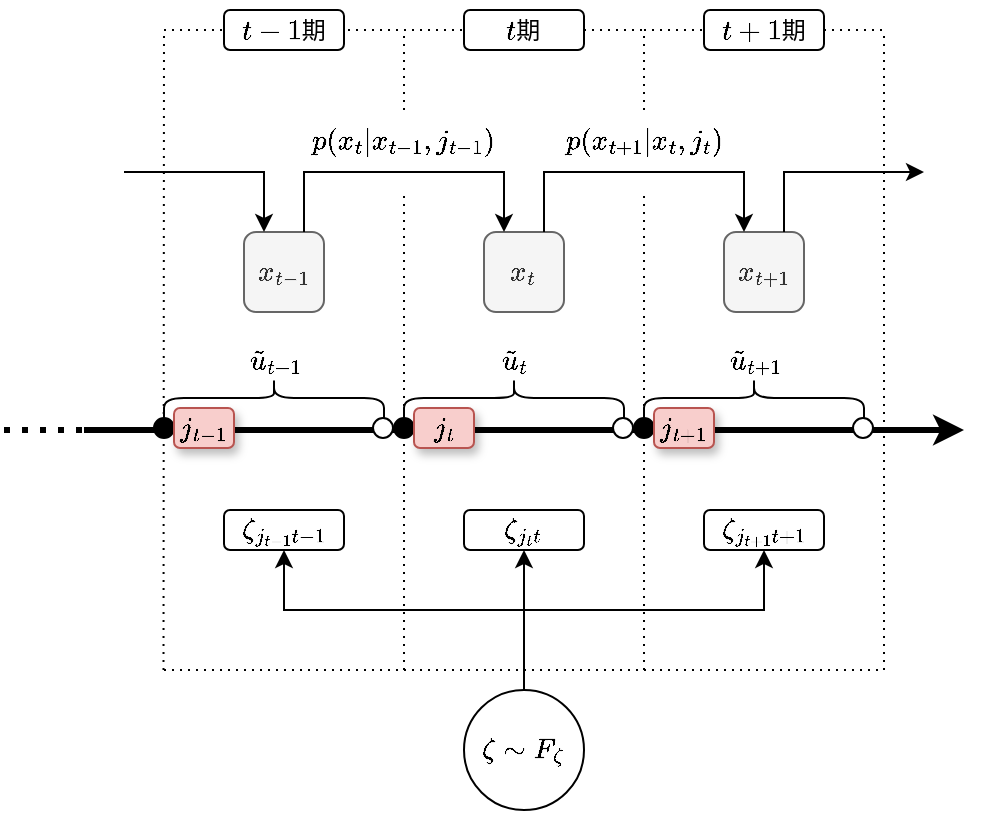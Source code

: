 <mxfile version="26.1.0">
  <diagram id="3Rih0LlTUlj0f0-8ESTR" name="第 1 页">
    <mxGraphModel dx="616" dy="476" grid="1" gridSize="10" guides="1" tooltips="1" connect="1" arrows="1" fold="1" page="1" pageScale="1" pageWidth="827" pageHeight="1169" math="1" shadow="0">
      <root>
        <mxCell id="0" />
        <mxCell id="1" parent="0" />
        <mxCell id="M8j7iO5OGsUb7T0lj8ti-1" value="" style="endArrow=classic;html=1;rounded=0;strokeWidth=3;" parent="1" edge="1">
          <mxGeometry width="50" height="50" relative="1" as="geometry">
            <mxPoint x="120" y="400" as="sourcePoint" />
            <mxPoint x="520" y="400" as="targetPoint" />
          </mxGeometry>
        </mxCell>
        <mxCell id="M8j7iO5OGsUb7T0lj8ti-21" value="" style="endArrow=none;html=1;rounded=0;strokeWidth=3;" parent="1" edge="1">
          <mxGeometry width="50" height="50" relative="1" as="geometry">
            <mxPoint x="80" y="400" as="sourcePoint" />
            <mxPoint x="120" y="400" as="targetPoint" />
          </mxGeometry>
        </mxCell>
        <mxCell id="M8j7iO5OGsUb7T0lj8ti-29" value="" style="endArrow=none;html=1;rounded=0;strokeWidth=3;dashed=1;dashPattern=1 2;" parent="1" edge="1">
          <mxGeometry width="50" height="50" relative="1" as="geometry">
            <mxPoint x="40" y="400" as="sourcePoint" />
            <mxPoint x="80" y="400" as="targetPoint" />
          </mxGeometry>
        </mxCell>
        <mxCell id="M8j7iO5OGsUb7T0lj8ti-30" value="" style="endArrow=none;dashed=1;html=1;dashPattern=1 3;strokeWidth=1;rounded=0;" parent="1" edge="1">
          <mxGeometry width="50" height="50" relative="1" as="geometry">
            <mxPoint x="240" y="520" as="sourcePoint" />
            <mxPoint x="240" y="280" as="targetPoint" />
          </mxGeometry>
        </mxCell>
        <mxCell id="M8j7iO5OGsUb7T0lj8ti-31" value="" style="endArrow=none;dashed=1;html=1;dashPattern=1 3;strokeWidth=1;rounded=0;" parent="1" edge="1">
          <mxGeometry width="50" height="50" relative="1" as="geometry">
            <mxPoint x="360" y="520" as="sourcePoint" />
            <mxPoint x="360" y="280" as="targetPoint" />
          </mxGeometry>
        </mxCell>
        <mxCell id="M8j7iO5OGsUb7T0lj8ti-33" value="" style="endArrow=none;dashed=1;html=1;dashPattern=1 3;strokeWidth=1;rounded=0;" parent="1" edge="1">
          <mxGeometry width="50" height="50" relative="1" as="geometry">
            <mxPoint x="480" y="520" as="sourcePoint" />
            <mxPoint x="480" y="200" as="targetPoint" />
          </mxGeometry>
        </mxCell>
        <mxCell id="M8j7iO5OGsUb7T0lj8ti-32" value="" style="endArrow=none;dashed=1;html=1;dashPattern=1 3;strokeWidth=1;rounded=0;" parent="1" edge="1">
          <mxGeometry width="50" height="50" relative="1" as="geometry">
            <mxPoint x="119.75" y="520" as="sourcePoint" />
            <mxPoint x="120" y="200" as="targetPoint" />
          </mxGeometry>
        </mxCell>
        <mxCell id="M8j7iO5OGsUb7T0lj8ti-44" value="" style="group" parent="1" vertex="1" connectable="0">
          <mxGeometry x="115" y="350" width="119.5" height="64" as="geometry" />
        </mxCell>
        <mxCell id="M8j7iO5OGsUb7T0lj8ti-43" value="" style="shape=curlyBracket;whiteSpace=wrap;html=1;rounded=1;labelPosition=left;verticalLabelPosition=middle;align=right;verticalAlign=middle;rotation=90;" parent="M8j7iO5OGsUb7T0lj8ti-44" vertex="1">
          <mxGeometry x="50" y="-21" width="20" height="110" as="geometry" />
        </mxCell>
        <mxCell id="M8j7iO5OGsUb7T0lj8ti-16" value="$$\tilde u_{t-1}$$" style="text;html=1;align=center;verticalAlign=middle;resizable=0;points=[];autosize=1;strokeColor=none;fillColor=none;" parent="M8j7iO5OGsUb7T0lj8ti-44" vertex="1">
          <mxGeometry x="5" width="110" height="30" as="geometry" />
        </mxCell>
        <mxCell id="M8j7iO5OGsUb7T0lj8ti-5" value="" style="ellipse;whiteSpace=wrap;html=1;aspect=fixed;fillColor=#000000;fontColor=default;fontStyle=0;labelBackgroundColor=none;" parent="M8j7iO5OGsUb7T0lj8ti-44" vertex="1">
          <mxGeometry y="44" width="10" height="10" as="geometry" />
        </mxCell>
        <mxCell id="M8j7iO5OGsUb7T0lj8ti-9" value="" style="ellipse;whiteSpace=wrap;html=1;aspect=fixed;fillColor=#FFFFFF;" parent="M8j7iO5OGsUb7T0lj8ti-44" vertex="1">
          <mxGeometry x="109.5" y="44" width="10" height="10" as="geometry" />
        </mxCell>
        <mxCell id="M8j7iO5OGsUb7T0lj8ti-105" value="$$j_{t-1}$$" style="whiteSpace=wrap;html=1;rounded=1;glass=0;shadow=1;fillColor=#f8cecc;strokeColor=#b85450;" parent="M8j7iO5OGsUb7T0lj8ti-44" vertex="1">
          <mxGeometry x="10" y="39" width="30" height="20" as="geometry" />
        </mxCell>
        <mxCell id="M8j7iO5OGsUb7T0lj8ti-49" value="" style="group" parent="1" vertex="1" connectable="0">
          <mxGeometry x="355" y="350" width="120" height="59" as="geometry" />
        </mxCell>
        <mxCell id="M8j7iO5OGsUb7T0lj8ti-28" value="$$\tilde u_{t+1}$$" style="text;html=1;align=center;verticalAlign=middle;resizable=0;points=[];autosize=1;strokeColor=none;fillColor=none;" parent="M8j7iO5OGsUb7T0lj8ti-49" vertex="1">
          <mxGeometry width="120" height="30" as="geometry" />
        </mxCell>
        <mxCell id="M8j7iO5OGsUb7T0lj8ti-25" value="&lt;span style=&quot;color: rgba(0, 0, 0, 0); font-family: monospace; font-size: 0px; text-align: start; text-wrap-mode: nowrap;&quot;&gt;%3CmxGraphModel%3E%3Croot%3E%3CmxCell%20id%3D%220%22%2F%3E%3CmxCell%20id%3D%221%22%20parent%3D%220%22%2F%3E%3CmxCell%20id%3D%222%22%20value%3D%22%22%20style%3D%22endArrow%3Dclassic%3Bhtml%3D1%3Brounded%3D0%3BentryX%3D0.25%3BentryY%3D0%3BentryDx%3D0%3BentryDy%3D0%3BexitX%3D0.5%3BexitY%3D0%3BexitDx%3D0%3BexitDy%3D0%3B%22%20edge%3D%221%22%20parent%3D%221%22%3E%3CmxGeometry%20width%3D%2250%22%20height%3D%2250%22%20relative%3D%221%22%20as%3D%22geometry%22%3E%3CmxPoint%20x%3D%22180%22%20y%3D%22280%22%20as%3D%22sourcePoint%22%2F%3E%3CmxPoint%20x%3D%22290%22%20y%3D%22280%22%20as%3D%22targetPoint%22%2F%3E%3CArray%20as%3D%22points%22%3E%3CmxPoint%20x%3D%22180%22%20y%3D%22250%22%2F%3E%3CmxPoint%20x%3D%22290%22%20y%3D%22250%22%2F%3E%3C%2FArray%3E%3C%2FmxGeometry%3E%3C%2FmxCell%3E%3C%2Froot%3E%3C%2FmxGraphModel%3E&lt;/span&gt;&lt;span style=&quot;color: rgba(0, 0, 0, 0); font-family: monospace; font-size: 0px; text-align: start; text-wrap-mode: nowrap;&quot;&gt;%3CmxGraphModel%3E%3Croot%3E%3CmxCell%20id%3D%220%22%2F%3E%3CmxCell%20id%3D%221%22%20parent%3D%220%22%2F%3E%3CmxCell%20id%3D%222%22%20value%3D%22%22%20style%3D%22endArrow%3Dclassic%3Bhtml%3D1%3Brounded%3D0%3BentryX%3D0.25%3BentryY%3D0%3BentryDx%3D0%3BentryDy%3D0%3BexitX%3D0.5%3BexitY%3D0%3BexitDx%3D0%3BexitDy%3D0%3B%22%20edge%3D%221%22%20parent%3D%221%22%3E%3CmxGeometry%20width%3D%2250%22%20height%3D%2250%22%20relative%3D%221%22%20as%3D%22geometry%22%3E%3CmxPoint%20x%3D%22180%22%20y%3D%22280%22%20as%3D%22sourcePoint%22%2F%3E%3CmxPoint%20x%3D%22290%22%20y%3D%22280%22%20as%3D%22targetPoint%22%2F%3E%3CArray%20as%3D%22points%22%3E%3CmxPoint%20x%3D%22180%22%20y%3D%22250%22%2F%3E%3CmxPoint%20x%3D%22290%22%20y%3D%22250%22%2F%3E%3C%2FArray%3E%3C%2FmxGeometry%3E%3C%2FmxCell%3E%3C%2Froot%3E%3C%2FmxGraphModel%3E&lt;/span&gt;" style="ellipse;whiteSpace=wrap;html=1;aspect=fixed;fillColor=#000000;" parent="M8j7iO5OGsUb7T0lj8ti-49" vertex="1">
          <mxGeometry y="44" width="10" height="10" as="geometry" />
        </mxCell>
        <mxCell id="M8j7iO5OGsUb7T0lj8ti-27" value="" style="ellipse;whiteSpace=wrap;html=1;aspect=fixed;fillColor=#FFFFFF;" parent="M8j7iO5OGsUb7T0lj8ti-49" vertex="1">
          <mxGeometry x="109.5" y="44" width="10" height="10" as="geometry" />
        </mxCell>
        <mxCell id="M8j7iO5OGsUb7T0lj8ti-47" value="" style="shape=curlyBracket;whiteSpace=wrap;html=1;rounded=1;labelPosition=left;verticalLabelPosition=middle;align=right;verticalAlign=middle;rotation=90;" parent="M8j7iO5OGsUb7T0lj8ti-49" vertex="1">
          <mxGeometry x="50" y="-21" width="20" height="110" as="geometry" />
        </mxCell>
        <mxCell id="M8j7iO5OGsUb7T0lj8ti-108" value="$$j_{t+1}$$" style="whiteSpace=wrap;html=1;rounded=1;glass=0;shadow=1;fillColor=#f8cecc;strokeColor=#b85450;" parent="M8j7iO5OGsUb7T0lj8ti-49" vertex="1">
          <mxGeometry x="10" y="39" width="30" height="20" as="geometry" />
        </mxCell>
        <mxCell id="M8j7iO5OGsUb7T0lj8ti-75" value="" style="group" parent="1" vertex="1" connectable="0">
          <mxGeometry x="235" y="350" width="119.5" height="59" as="geometry" />
        </mxCell>
        <mxCell id="M8j7iO5OGsUb7T0lj8ti-76" value="" style="shape=curlyBracket;whiteSpace=wrap;html=1;rounded=1;labelPosition=left;verticalLabelPosition=middle;align=right;verticalAlign=middle;rotation=90;" parent="M8j7iO5OGsUb7T0lj8ti-75" vertex="1">
          <mxGeometry x="50" y="-21" width="20" height="110" as="geometry" />
        </mxCell>
        <mxCell id="M8j7iO5OGsUb7T0lj8ti-77" value="$$\tilde u_{t}$$" style="text;html=1;align=center;verticalAlign=middle;resizable=0;points=[];autosize=1;strokeColor=none;fillColor=none;" parent="M8j7iO5OGsUb7T0lj8ti-75" vertex="1">
          <mxGeometry x="10" width="100" height="30" as="geometry" />
        </mxCell>
        <mxCell id="M8j7iO5OGsUb7T0lj8ti-78" value="" style="ellipse;whiteSpace=wrap;html=1;aspect=fixed;fillColor=#000000;" parent="M8j7iO5OGsUb7T0lj8ti-75" vertex="1">
          <mxGeometry y="44" width="10" height="10" as="geometry" />
        </mxCell>
        <mxCell id="M8j7iO5OGsUb7T0lj8ti-79" value="" style="ellipse;whiteSpace=wrap;html=1;aspect=fixed;fillColor=#FFFFFF;" parent="M8j7iO5OGsUb7T0lj8ti-75" vertex="1">
          <mxGeometry x="109.5" y="44" width="10" height="10" as="geometry" />
        </mxCell>
        <mxCell id="M8j7iO5OGsUb7T0lj8ti-107" value="$$j_{t}$$" style="whiteSpace=wrap;html=1;rounded=1;glass=0;shadow=1;fillColor=#f8cecc;strokeColor=#b85450;" parent="M8j7iO5OGsUb7T0lj8ti-75" vertex="1">
          <mxGeometry x="10" y="39" width="30" height="20" as="geometry" />
        </mxCell>
        <mxCell id="M8j7iO5OGsUb7T0lj8ti-81" value="" style="group" parent="1" vertex="1" connectable="0">
          <mxGeometry x="150" y="440" width="300" height="150" as="geometry" />
        </mxCell>
        <mxCell id="M8j7iO5OGsUb7T0lj8ti-55" value="$$\zeta_{j_{t-1}t-1}$$" style="rounded=1;whiteSpace=wrap;html=1;" parent="M8j7iO5OGsUb7T0lj8ti-81" vertex="1">
          <mxGeometry width="60" height="20" as="geometry" />
        </mxCell>
        <mxCell id="M8j7iO5OGsUb7T0lj8ti-56" value="$$\zeta_{j_{t}t}$$" style="rounded=1;whiteSpace=wrap;html=1;" parent="M8j7iO5OGsUb7T0lj8ti-81" vertex="1">
          <mxGeometry x="120" width="60" height="20" as="geometry" />
        </mxCell>
        <mxCell id="M8j7iO5OGsUb7T0lj8ti-57" value="$$\zeta_{j_{t+1}t+1}$$" style="rounded=1;whiteSpace=wrap;html=1;" parent="M8j7iO5OGsUb7T0lj8ti-81" vertex="1">
          <mxGeometry x="240" width="60" height="20" as="geometry" />
        </mxCell>
        <mxCell id="M8j7iO5OGsUb7T0lj8ti-58" value="$$\zeta \sim F_{\zeta}$$" style="ellipse;whiteSpace=wrap;html=1;aspect=fixed;" parent="M8j7iO5OGsUb7T0lj8ti-81" vertex="1">
          <mxGeometry x="120" y="90" width="60" height="60" as="geometry" />
        </mxCell>
        <mxCell id="M8j7iO5OGsUb7T0lj8ti-59" value="" style="endArrow=classic;html=1;rounded=0;entryX=0.5;entryY=1;entryDx=0;entryDy=0;" parent="M8j7iO5OGsUb7T0lj8ti-81" target="M8j7iO5OGsUb7T0lj8ti-55" edge="1">
          <mxGeometry width="50" height="50" relative="1" as="geometry">
            <mxPoint x="150" y="50" as="sourcePoint" />
            <mxPoint x="30" y="90" as="targetPoint" />
            <Array as="points">
              <mxPoint x="30" y="50" />
            </Array>
          </mxGeometry>
        </mxCell>
        <mxCell id="M8j7iO5OGsUb7T0lj8ti-61" value="" style="endArrow=classic;html=1;rounded=0;entryX=0.5;entryY=1;entryDx=0;entryDy=0;" parent="M8j7iO5OGsUb7T0lj8ti-81" target="M8j7iO5OGsUb7T0lj8ti-57" edge="1">
          <mxGeometry width="50" height="50" relative="1" as="geometry">
            <mxPoint x="150" y="50" as="sourcePoint" />
            <mxPoint x="270" y="30" as="targetPoint" />
            <Array as="points">
              <mxPoint x="270" y="50" />
            </Array>
          </mxGeometry>
        </mxCell>
        <mxCell id="M8j7iO5OGsUb7T0lj8ti-62" value="" style="endArrow=classic;html=1;rounded=0;entryX=0.5;entryY=1;entryDx=0;entryDy=0;exitX=0.5;exitY=0;exitDx=0;exitDy=0;" parent="M8j7iO5OGsUb7T0lj8ti-81" source="M8j7iO5OGsUb7T0lj8ti-58" target="M8j7iO5OGsUb7T0lj8ti-56" edge="1">
          <mxGeometry relative="1" as="geometry">
            <mxPoint x="150" y="80" as="sourcePoint" />
            <mxPoint x="150" y="20" as="targetPoint" />
          </mxGeometry>
        </mxCell>
        <mxCell id="M8j7iO5OGsUb7T0lj8ti-90" value="" style="endArrow=none;dashed=1;html=1;dashPattern=1 3;strokeWidth=1;rounded=0;" parent="M8j7iO5OGsUb7T0lj8ti-81" edge="1">
          <mxGeometry width="50" height="50" relative="1" as="geometry">
            <mxPoint x="-30" y="80" as="sourcePoint" />
            <mxPoint x="90" y="80" as="targetPoint" />
          </mxGeometry>
        </mxCell>
        <mxCell id="M8j7iO5OGsUb7T0lj8ti-91" value="" style="endArrow=none;dashed=1;html=1;dashPattern=1 3;strokeWidth=1;rounded=0;" parent="M8j7iO5OGsUb7T0lj8ti-81" edge="1">
          <mxGeometry width="50" height="50" relative="1" as="geometry">
            <mxPoint x="90" y="80" as="sourcePoint" />
            <mxPoint x="210" y="80" as="targetPoint" />
          </mxGeometry>
        </mxCell>
        <mxCell id="M8j7iO5OGsUb7T0lj8ti-82" value="" style="group" parent="1" vertex="1" connectable="0">
          <mxGeometry x="140" y="241" width="320" height="100" as="geometry" />
        </mxCell>
        <mxCell id="M8j7iO5OGsUb7T0lj8ti-37" value="$$x_{t-1}$$" style="rounded=1;whiteSpace=wrap;html=1;fillColor=#f5f5f5;strokeColor=#666666;fontColor=#333333;" parent="M8j7iO5OGsUb7T0lj8ti-82" vertex="1">
          <mxGeometry x="20" y="60" width="40" height="40" as="geometry" />
        </mxCell>
        <mxCell id="M8j7iO5OGsUb7T0lj8ti-38" value="$$x_{t}$$" style="rounded=1;whiteSpace=wrap;html=1;fillColor=#f5f5f5;strokeColor=#666666;fontColor=#333333;" parent="M8j7iO5OGsUb7T0lj8ti-82" vertex="1">
          <mxGeometry x="140" y="60" width="40" height="40" as="geometry" />
        </mxCell>
        <mxCell id="M8j7iO5OGsUb7T0lj8ti-39" value="$$x_{t+1}$$" style="rounded=1;whiteSpace=wrap;html=1;fillColor=#f5f5f5;strokeColor=#666666;fontColor=#333333;" parent="M8j7iO5OGsUb7T0lj8ti-82" vertex="1">
          <mxGeometry x="260" y="60" width="40" height="40" as="geometry" />
        </mxCell>
        <mxCell id="M8j7iO5OGsUb7T0lj8ti-40" value="" style="endArrow=classic;html=1;rounded=0;entryX=0.25;entryY=0;entryDx=0;entryDy=0;exitX=0.75;exitY=0;exitDx=0;exitDy=0;" parent="M8j7iO5OGsUb7T0lj8ti-82" source="M8j7iO5OGsUb7T0lj8ti-37" target="M8j7iO5OGsUb7T0lj8ti-38" edge="1">
          <mxGeometry width="50" height="50" relative="1" as="geometry">
            <mxPoint x="40" y="30" as="sourcePoint" />
            <mxPoint x="160" y="30" as="targetPoint" />
            <Array as="points">
              <mxPoint x="50" y="30" />
              <mxPoint x="150" y="30" />
            </Array>
          </mxGeometry>
        </mxCell>
        <mxCell id="M8j7iO5OGsUb7T0lj8ti-42" value="" style="endArrow=classic;html=1;rounded=0;entryX=0.25;entryY=0;entryDx=0;entryDy=0;exitX=0.75;exitY=0;exitDx=0;exitDy=0;" parent="M8j7iO5OGsUb7T0lj8ti-82" source="M8j7iO5OGsUb7T0lj8ti-38" target="M8j7iO5OGsUb7T0lj8ti-39" edge="1">
          <mxGeometry width="50" height="50" relative="1" as="geometry">
            <mxPoint x="170" y="60" as="sourcePoint" />
            <mxPoint x="280" y="60" as="targetPoint" />
            <Array as="points">
              <mxPoint x="170" y="30" />
              <mxPoint x="270" y="30" />
            </Array>
          </mxGeometry>
        </mxCell>
        <mxCell id="M8j7iO5OGsUb7T0lj8ti-51" value="$$p(x_t|x_{t-1},j_{t-1})$$" style="text;html=1;align=center;verticalAlign=middle;whiteSpace=wrap;rounded=0;" parent="M8j7iO5OGsUb7T0lj8ti-82" vertex="1">
          <mxGeometry x="70" width="60" height="30" as="geometry" />
        </mxCell>
        <mxCell id="M8j7iO5OGsUb7T0lj8ti-52" value="$$p(x_{t+1}|x_{t},j_{t})$$" style="text;html=1;align=center;verticalAlign=middle;whiteSpace=wrap;rounded=0;" parent="M8j7iO5OGsUb7T0lj8ti-82" vertex="1">
          <mxGeometry x="190" width="60" height="30" as="geometry" />
        </mxCell>
        <mxCell id="M8j7iO5OGsUb7T0lj8ti-65" value="" style="endArrow=classic;html=1;rounded=0;entryX=0.25;entryY=0;entryDx=0;entryDy=0;" parent="M8j7iO5OGsUb7T0lj8ti-82" target="M8j7iO5OGsUb7T0lj8ti-37" edge="1">
          <mxGeometry width="50" height="50" relative="1" as="geometry">
            <mxPoint x="-40" y="30" as="sourcePoint" />
            <mxPoint x="40" y="30" as="targetPoint" />
            <Array as="points">
              <mxPoint x="30" y="30" />
            </Array>
          </mxGeometry>
        </mxCell>
        <mxCell id="M8j7iO5OGsUb7T0lj8ti-66" value="" style="endArrow=classic;html=1;rounded=0;exitX=0.75;exitY=0;exitDx=0;exitDy=0;" parent="M8j7iO5OGsUb7T0lj8ti-82" source="M8j7iO5OGsUb7T0lj8ti-39" edge="1">
          <mxGeometry width="50" height="50" relative="1" as="geometry">
            <mxPoint x="285" y="30" as="sourcePoint" />
            <mxPoint x="360" y="30" as="targetPoint" />
            <Array as="points">
              <mxPoint x="290" y="30" />
            </Array>
          </mxGeometry>
        </mxCell>
        <mxCell id="M8j7iO5OGsUb7T0lj8ti-85" value="" style="endArrow=none;dashed=1;html=1;dashPattern=1 3;strokeWidth=1;rounded=0;" parent="1" edge="1">
          <mxGeometry width="50" height="50" relative="1" as="geometry">
            <mxPoint x="240" y="240" as="sourcePoint" />
            <mxPoint x="240" y="200" as="targetPoint" />
          </mxGeometry>
        </mxCell>
        <mxCell id="M8j7iO5OGsUb7T0lj8ti-86" value="" style="endArrow=none;dashed=1;html=1;dashPattern=1 3;strokeWidth=1;rounded=0;" parent="1" edge="1">
          <mxGeometry width="50" height="50" relative="1" as="geometry">
            <mxPoint x="360" y="240" as="sourcePoint" />
            <mxPoint x="360" y="200" as="targetPoint" />
          </mxGeometry>
        </mxCell>
        <mxCell id="M8j7iO5OGsUb7T0lj8ti-87" value="" style="endArrow=none;dashed=1;html=1;dashPattern=1 3;strokeWidth=1;rounded=0;" parent="1" edge="1">
          <mxGeometry width="50" height="50" relative="1" as="geometry">
            <mxPoint x="120" y="200" as="sourcePoint" />
            <mxPoint x="240" y="200" as="targetPoint" />
          </mxGeometry>
        </mxCell>
        <mxCell id="M8j7iO5OGsUb7T0lj8ti-88" value="" style="endArrow=none;dashed=1;html=1;dashPattern=1 3;strokeWidth=1;rounded=0;" parent="1" source="M8j7iO5OGsUb7T0lj8ti-94" edge="1">
          <mxGeometry width="50" height="50" relative="1" as="geometry">
            <mxPoint x="240" y="200" as="sourcePoint" />
            <mxPoint x="360" y="200" as="targetPoint" />
          </mxGeometry>
        </mxCell>
        <mxCell id="M8j7iO5OGsUb7T0lj8ti-89" value="" style="endArrow=none;dashed=1;html=1;dashPattern=1 3;strokeWidth=1;rounded=0;" parent="1" source="M8j7iO5OGsUb7T0lj8ti-96" edge="1">
          <mxGeometry width="50" height="50" relative="1" as="geometry">
            <mxPoint x="360" y="200" as="sourcePoint" />
            <mxPoint x="480" y="200" as="targetPoint" />
          </mxGeometry>
        </mxCell>
        <mxCell id="M8j7iO5OGsUb7T0lj8ti-92" value="" style="endArrow=none;dashed=1;html=1;dashPattern=1 3;strokeWidth=1;rounded=0;" parent="1" edge="1">
          <mxGeometry width="50" height="50" relative="1" as="geometry">
            <mxPoint x="360" y="520" as="sourcePoint" />
            <mxPoint x="480" y="520" as="targetPoint" />
          </mxGeometry>
        </mxCell>
        <mxCell id="M8j7iO5OGsUb7T0lj8ti-93" value="$$t-1\text{期}$$" style="rounded=1;whiteSpace=wrap;html=1;" parent="1" vertex="1">
          <mxGeometry x="150" y="190" width="60" height="20" as="geometry" />
        </mxCell>
        <mxCell id="M8j7iO5OGsUb7T0lj8ti-95" value="" style="endArrow=none;dashed=1;html=1;dashPattern=1 3;strokeWidth=1;rounded=0;" parent="1" target="M8j7iO5OGsUb7T0lj8ti-94" edge="1">
          <mxGeometry width="50" height="50" relative="1" as="geometry">
            <mxPoint x="240" y="200" as="sourcePoint" />
            <mxPoint x="360" y="200" as="targetPoint" />
          </mxGeometry>
        </mxCell>
        <mxCell id="M8j7iO5OGsUb7T0lj8ti-94" value="$$t\text{期}$$" style="rounded=1;whiteSpace=wrap;html=1;" parent="1" vertex="1">
          <mxGeometry x="270" y="190" width="60" height="20" as="geometry" />
        </mxCell>
        <mxCell id="M8j7iO5OGsUb7T0lj8ti-97" value="" style="endArrow=none;dashed=1;html=1;dashPattern=1 3;strokeWidth=1;rounded=0;" parent="1" target="M8j7iO5OGsUb7T0lj8ti-96" edge="1">
          <mxGeometry width="50" height="50" relative="1" as="geometry">
            <mxPoint x="360" y="200" as="sourcePoint" />
            <mxPoint x="480" y="200" as="targetPoint" />
          </mxGeometry>
        </mxCell>
        <mxCell id="M8j7iO5OGsUb7T0lj8ti-96" value="$$t+1\text{期}$$" style="rounded=1;whiteSpace=wrap;html=1;" parent="1" vertex="1">
          <mxGeometry x="390" y="190" width="60" height="20" as="geometry" />
        </mxCell>
      </root>
    </mxGraphModel>
  </diagram>
</mxfile>
